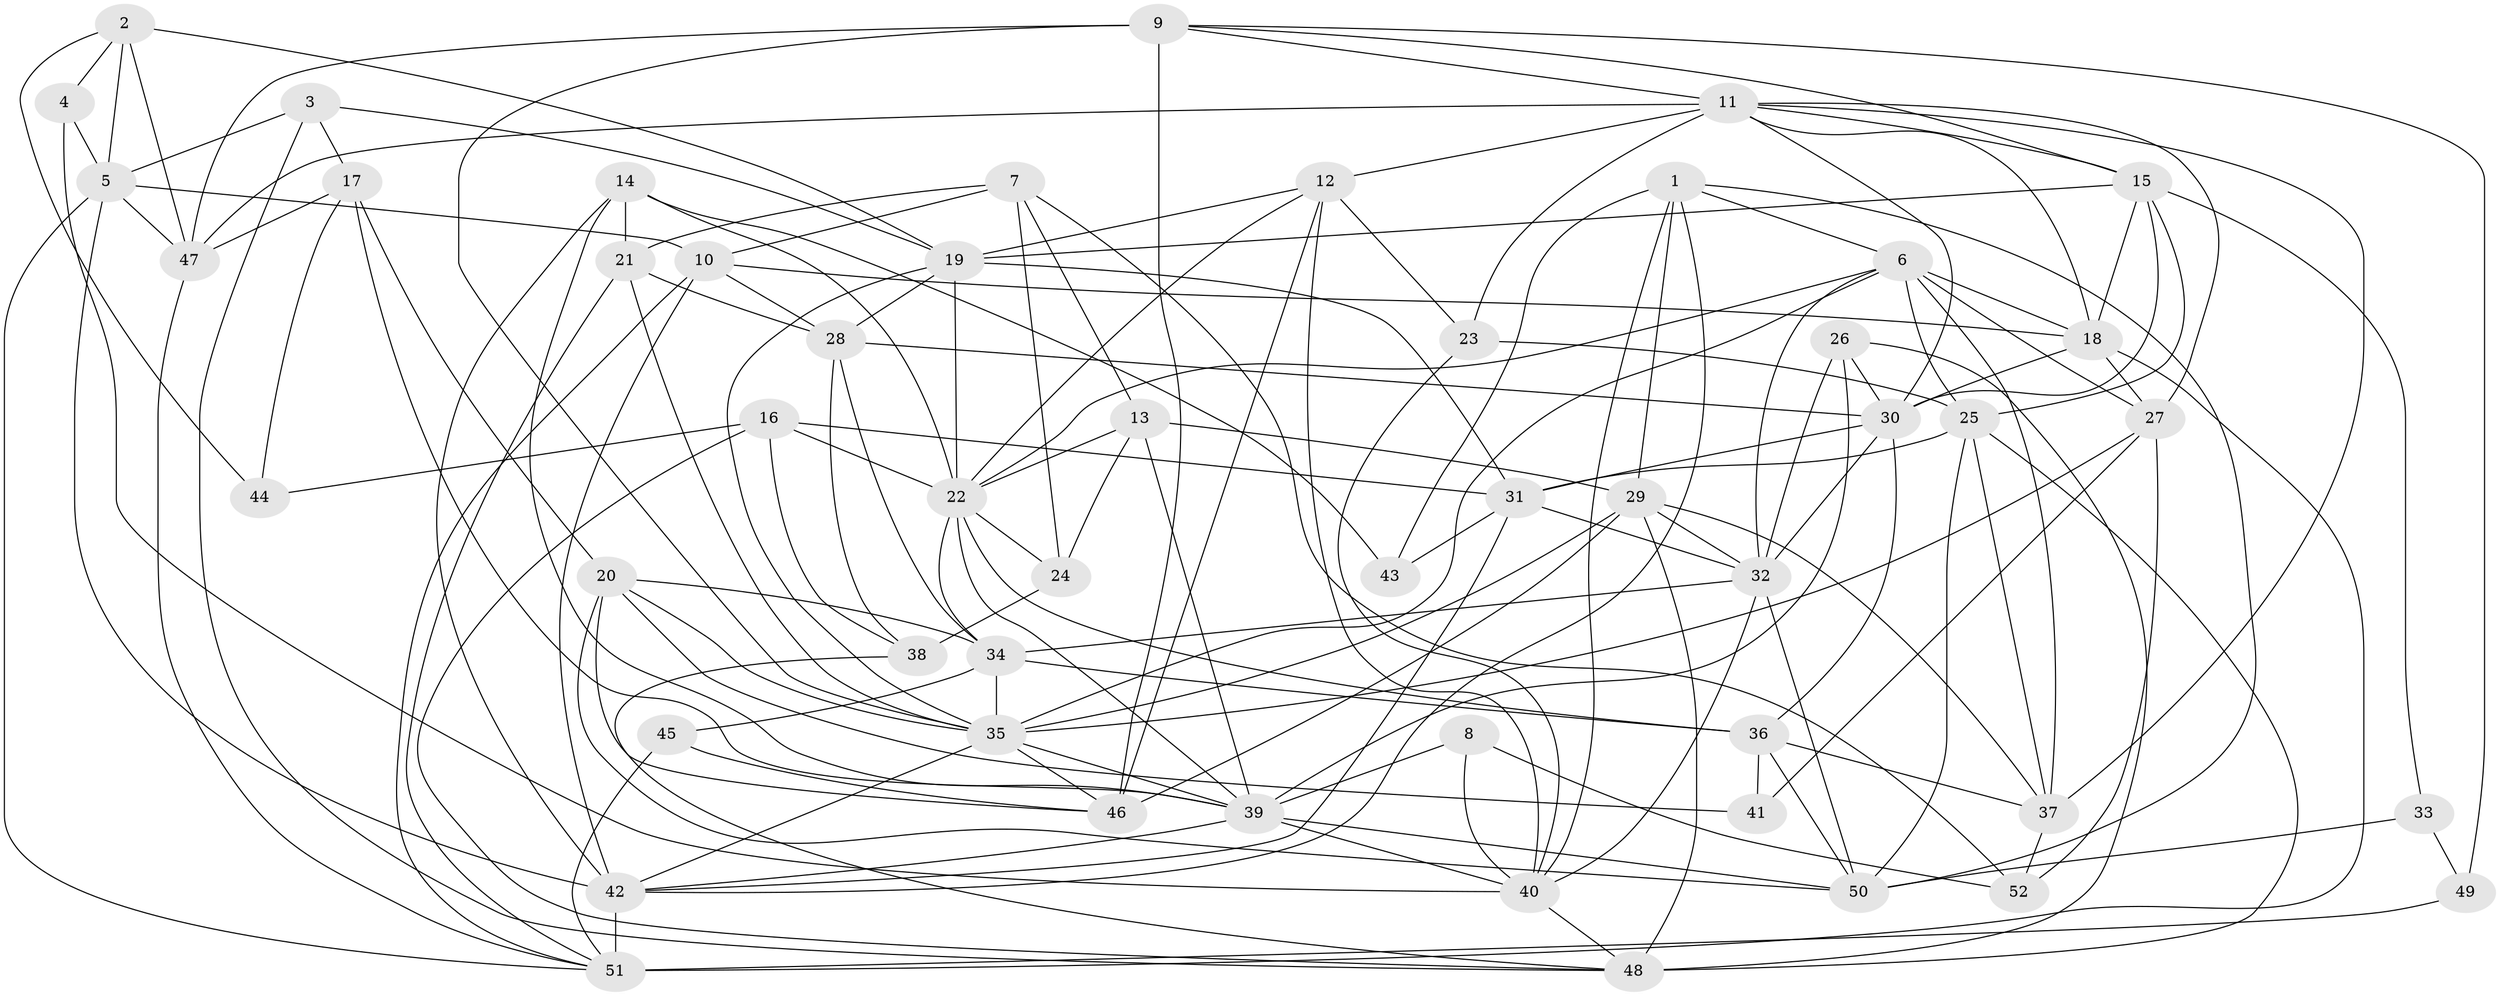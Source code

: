// original degree distribution, {2: 0.125, 6: 0.0546875, 4: 0.2890625, 3: 0.265625, 8: 0.015625, 5: 0.203125, 7: 0.046875}
// Generated by graph-tools (version 1.1) at 2025/37/03/04/25 23:37:06]
// undirected, 52 vertices, 154 edges
graph export_dot {
  node [color=gray90,style=filled];
  1;
  2;
  3;
  4;
  5;
  6;
  7;
  8;
  9;
  10;
  11;
  12;
  13;
  14;
  15;
  16;
  17;
  18;
  19;
  20;
  21;
  22;
  23;
  24;
  25;
  26;
  27;
  28;
  29;
  30;
  31;
  32;
  33;
  34;
  35;
  36;
  37;
  38;
  39;
  40;
  41;
  42;
  43;
  44;
  45;
  46;
  47;
  48;
  49;
  50;
  51;
  52;
  1 -- 6 [weight=1.0];
  1 -- 29 [weight=1.0];
  1 -- 40 [weight=1.0];
  1 -- 42 [weight=1.0];
  1 -- 43 [weight=1.0];
  1 -- 50 [weight=1.0];
  2 -- 4 [weight=1.0];
  2 -- 5 [weight=1.0];
  2 -- 19 [weight=1.0];
  2 -- 44 [weight=1.0];
  2 -- 47 [weight=1.0];
  3 -- 5 [weight=1.0];
  3 -- 17 [weight=1.0];
  3 -- 19 [weight=1.0];
  3 -- 48 [weight=1.0];
  4 -- 5 [weight=1.0];
  4 -- 40 [weight=1.0];
  5 -- 10 [weight=2.0];
  5 -- 42 [weight=1.0];
  5 -- 47 [weight=1.0];
  5 -- 51 [weight=1.0];
  6 -- 18 [weight=1.0];
  6 -- 22 [weight=1.0];
  6 -- 25 [weight=1.0];
  6 -- 27 [weight=2.0];
  6 -- 32 [weight=1.0];
  6 -- 35 [weight=1.0];
  6 -- 37 [weight=1.0];
  7 -- 10 [weight=1.0];
  7 -- 13 [weight=1.0];
  7 -- 21 [weight=1.0];
  7 -- 24 [weight=1.0];
  7 -- 52 [weight=1.0];
  8 -- 39 [weight=1.0];
  8 -- 40 [weight=1.0];
  8 -- 52 [weight=1.0];
  9 -- 11 [weight=1.0];
  9 -- 15 [weight=1.0];
  9 -- 35 [weight=1.0];
  9 -- 46 [weight=2.0];
  9 -- 47 [weight=1.0];
  9 -- 49 [weight=1.0];
  10 -- 18 [weight=1.0];
  10 -- 28 [weight=1.0];
  10 -- 42 [weight=1.0];
  10 -- 51 [weight=1.0];
  11 -- 12 [weight=2.0];
  11 -- 15 [weight=1.0];
  11 -- 18 [weight=1.0];
  11 -- 23 [weight=1.0];
  11 -- 27 [weight=1.0];
  11 -- 30 [weight=1.0];
  11 -- 37 [weight=1.0];
  11 -- 47 [weight=1.0];
  12 -- 19 [weight=1.0];
  12 -- 22 [weight=1.0];
  12 -- 23 [weight=1.0];
  12 -- 40 [weight=1.0];
  12 -- 46 [weight=1.0];
  13 -- 22 [weight=1.0];
  13 -- 24 [weight=1.0];
  13 -- 29 [weight=1.0];
  13 -- 39 [weight=1.0];
  14 -- 21 [weight=1.0];
  14 -- 22 [weight=1.0];
  14 -- 39 [weight=1.0];
  14 -- 42 [weight=1.0];
  14 -- 43 [weight=1.0];
  15 -- 18 [weight=1.0];
  15 -- 19 [weight=1.0];
  15 -- 25 [weight=2.0];
  15 -- 30 [weight=1.0];
  15 -- 33 [weight=1.0];
  16 -- 22 [weight=1.0];
  16 -- 31 [weight=1.0];
  16 -- 38 [weight=1.0];
  16 -- 44 [weight=1.0];
  16 -- 48 [weight=1.0];
  17 -- 20 [weight=1.0];
  17 -- 39 [weight=1.0];
  17 -- 44 [weight=1.0];
  17 -- 47 [weight=1.0];
  18 -- 27 [weight=1.0];
  18 -- 30 [weight=1.0];
  18 -- 51 [weight=3.0];
  19 -- 22 [weight=1.0];
  19 -- 28 [weight=1.0];
  19 -- 31 [weight=1.0];
  19 -- 35 [weight=2.0];
  20 -- 34 [weight=2.0];
  20 -- 35 [weight=1.0];
  20 -- 41 [weight=1.0];
  20 -- 46 [weight=1.0];
  20 -- 50 [weight=2.0];
  21 -- 28 [weight=1.0];
  21 -- 35 [weight=1.0];
  21 -- 51 [weight=1.0];
  22 -- 24 [weight=1.0];
  22 -- 34 [weight=1.0];
  22 -- 36 [weight=1.0];
  22 -- 39 [weight=2.0];
  23 -- 25 [weight=1.0];
  23 -- 40 [weight=1.0];
  24 -- 38 [weight=1.0];
  25 -- 31 [weight=2.0];
  25 -- 37 [weight=1.0];
  25 -- 48 [weight=1.0];
  25 -- 50 [weight=2.0];
  26 -- 30 [weight=1.0];
  26 -- 32 [weight=1.0];
  26 -- 39 [weight=2.0];
  26 -- 48 [weight=1.0];
  27 -- 35 [weight=1.0];
  27 -- 41 [weight=1.0];
  27 -- 52 [weight=1.0];
  28 -- 30 [weight=1.0];
  28 -- 34 [weight=1.0];
  28 -- 38 [weight=1.0];
  29 -- 32 [weight=1.0];
  29 -- 35 [weight=1.0];
  29 -- 37 [weight=1.0];
  29 -- 46 [weight=1.0];
  29 -- 48 [weight=2.0];
  30 -- 31 [weight=1.0];
  30 -- 32 [weight=1.0];
  30 -- 36 [weight=1.0];
  31 -- 32 [weight=2.0];
  31 -- 42 [weight=1.0];
  31 -- 43 [weight=1.0];
  32 -- 34 [weight=1.0];
  32 -- 40 [weight=1.0];
  32 -- 50 [weight=2.0];
  33 -- 49 [weight=2.0];
  33 -- 50 [weight=1.0];
  34 -- 35 [weight=3.0];
  34 -- 36 [weight=1.0];
  34 -- 45 [weight=1.0];
  35 -- 39 [weight=1.0];
  35 -- 42 [weight=1.0];
  35 -- 46 [weight=1.0];
  36 -- 37 [weight=1.0];
  36 -- 41 [weight=1.0];
  36 -- 50 [weight=1.0];
  37 -- 52 [weight=1.0];
  38 -- 48 [weight=1.0];
  39 -- 40 [weight=1.0];
  39 -- 42 [weight=1.0];
  39 -- 50 [weight=1.0];
  40 -- 48 [weight=1.0];
  42 -- 51 [weight=1.0];
  45 -- 46 [weight=1.0];
  45 -- 51 [weight=1.0];
  47 -- 51 [weight=1.0];
  49 -- 51 [weight=2.0];
}
